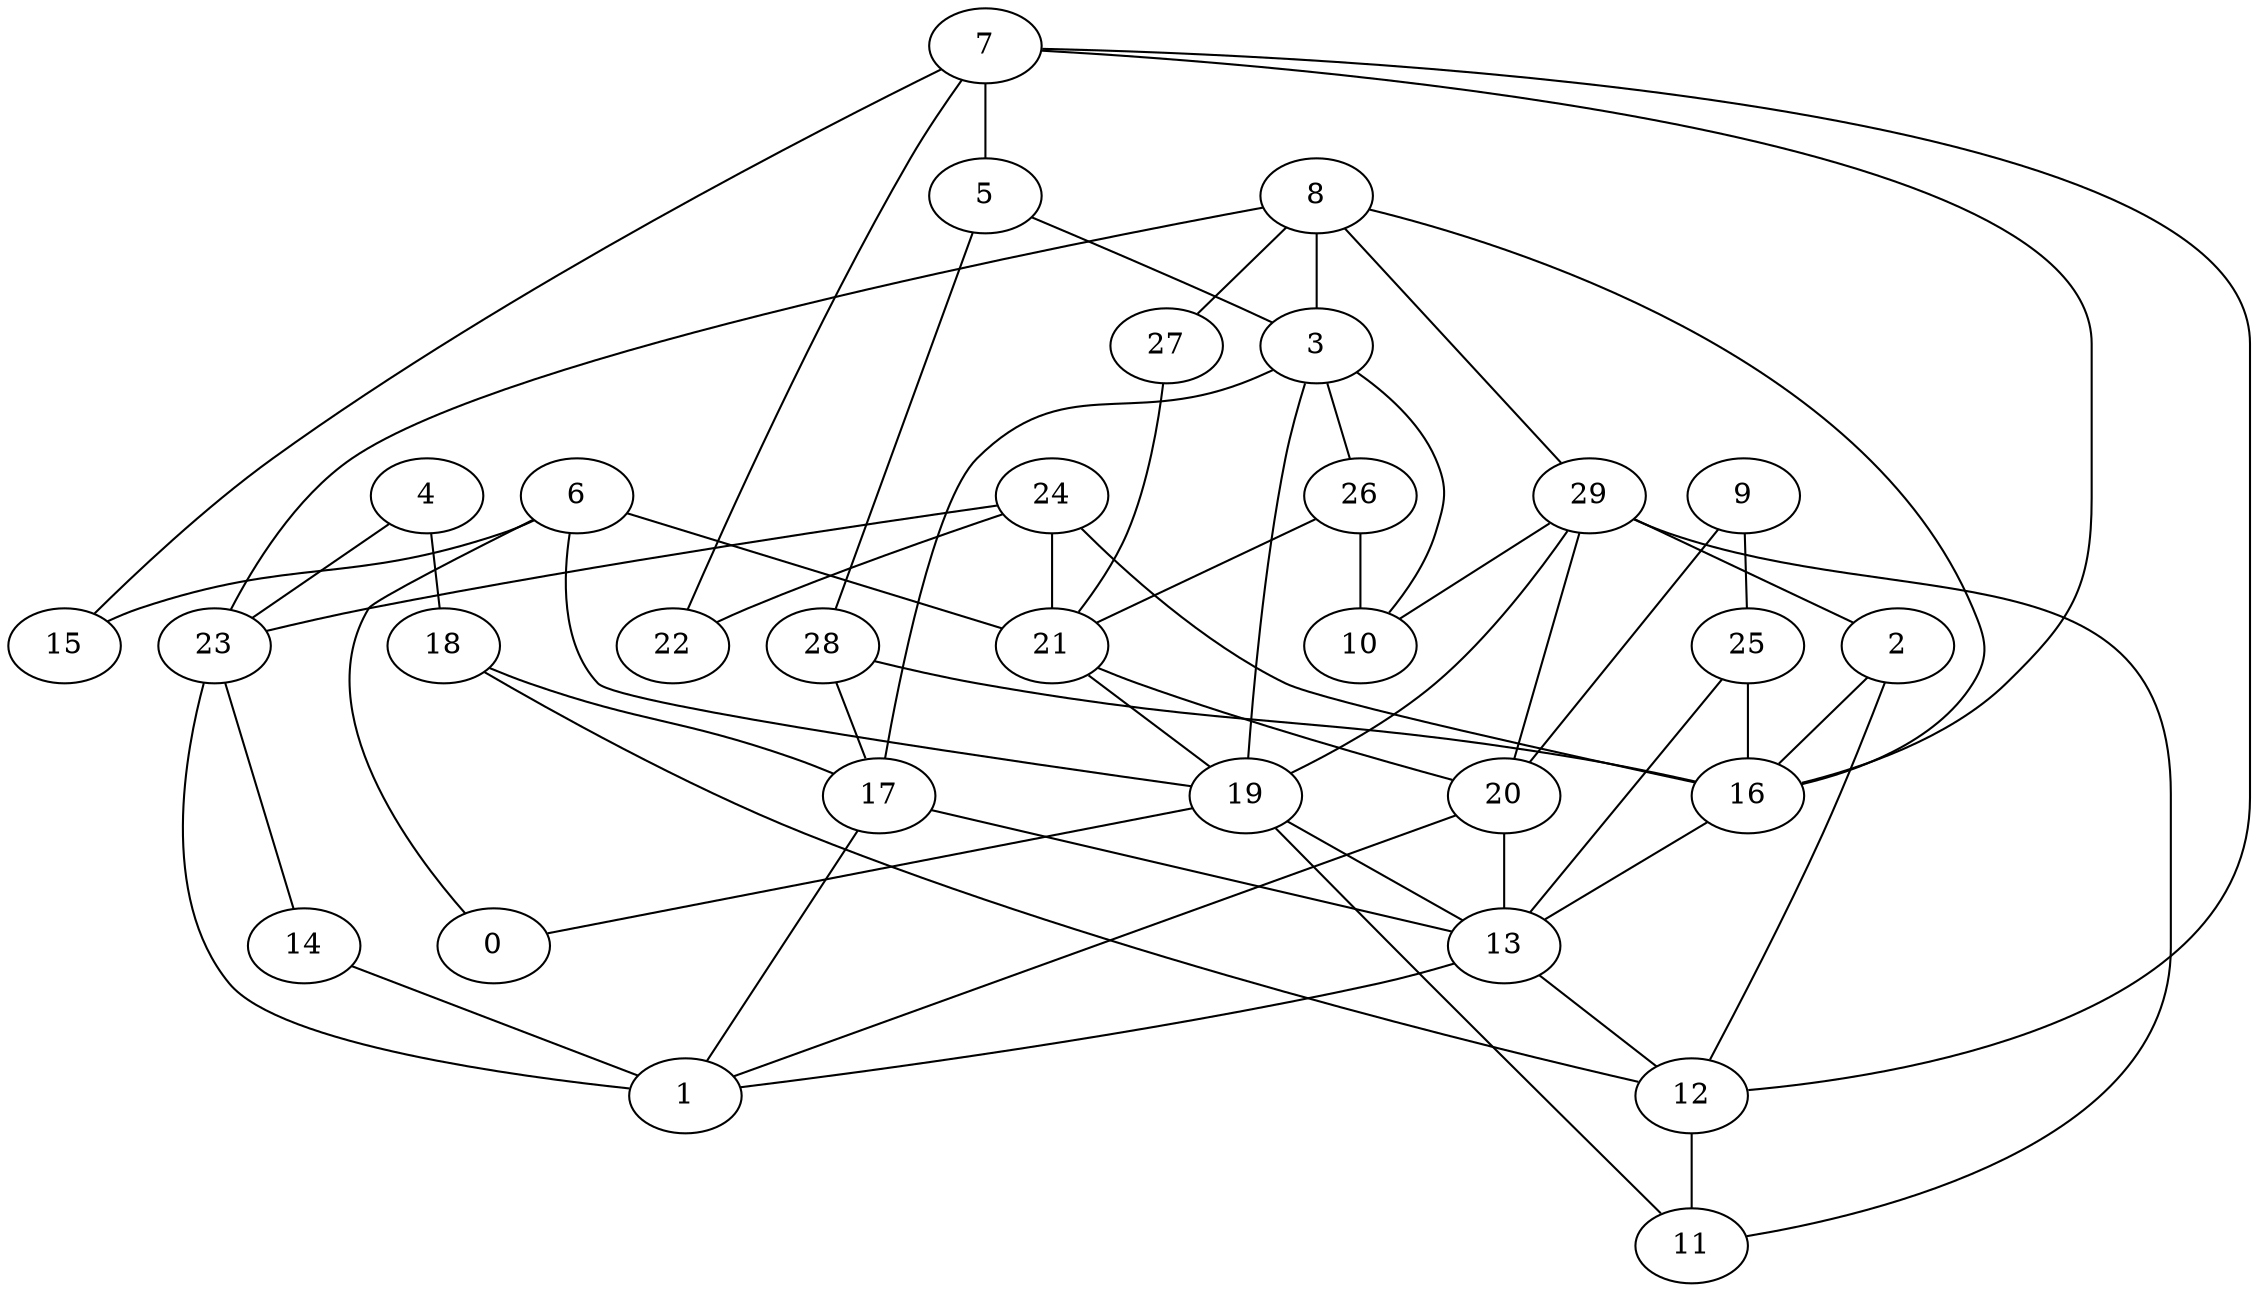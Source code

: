 digraph GG_graph {

subgraph G_graph {
edge [color = black]
"5" -> "3" [dir = none]
"5" -> "28" [dir = none]
"20" -> "1" [dir = none]
"9" -> "25" [dir = none]
"9" -> "20" [dir = none]
"16" -> "13" [dir = none]
"12" -> "11" [dir = none]
"13" -> "1" [dir = none]
"13" -> "12" [dir = none]
"29" -> "20" [dir = none]
"29" -> "11" [dir = none]
"29" -> "2" [dir = none]
"29" -> "19" [dir = none]
"29" -> "10" [dir = none]
"19" -> "13" [dir = none]
"19" -> "11" [dir = none]
"19" -> "0" [dir = none]
"3" -> "10" [dir = none]
"3" -> "17" [dir = none]
"3" -> "19" [dir = none]
"3" -> "26" [dir = none]
"6" -> "21" [dir = none]
"6" -> "19" [dir = none]
"6" -> "15" [dir = none]
"6" -> "0" [dir = none]
"27" -> "21" [dir = none]
"18" -> "17" [dir = none]
"18" -> "12" [dir = none]
"21" -> "20" [dir = none]
"21" -> "19" [dir = none]
"23" -> "1" [dir = none]
"23" -> "14" [dir = none]
"8" -> "16" [dir = none]
"8" -> "29" [dir = none]
"8" -> "27" [dir = none]
"8" -> "3" [dir = none]
"8" -> "23" [dir = none]
"14" -> "1" [dir = none]
"26" -> "10" [dir = none]
"26" -> "21" [dir = none]
"24" -> "22" [dir = none]
"24" -> "23" [dir = none]
"24" -> "16" [dir = none]
"24" -> "21" [dir = none]
"4" -> "23" [dir = none]
"4" -> "18" [dir = none]
"7" -> "15" [dir = none]
"7" -> "16" [dir = none]
"7" -> "12" [dir = none]
"7" -> "22" [dir = none]
"7" -> "5" [dir = none]
"28" -> "16" [dir = none]
"28" -> "17" [dir = none]
"17" -> "13" [dir = none]
"17" -> "1" [dir = none]
"2" -> "12" [dir = none]
"25" -> "13" [dir = none]
"25" -> "16" [dir = none]
"2" -> "16" [dir = none]
"20" -> "13" [dir = none]
}

}
